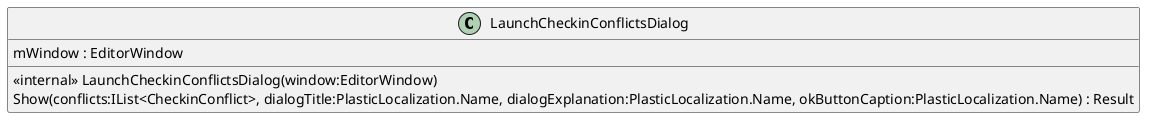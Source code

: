 @startuml
class LaunchCheckinConflictsDialog {
    <<internal>> LaunchCheckinConflictsDialog(window:EditorWindow)
    Show(conflicts:IList<CheckinConflict>, dialogTitle:PlasticLocalization.Name, dialogExplanation:PlasticLocalization.Name, okButtonCaption:PlasticLocalization.Name) : Result
    mWindow : EditorWindow
}
@enduml
